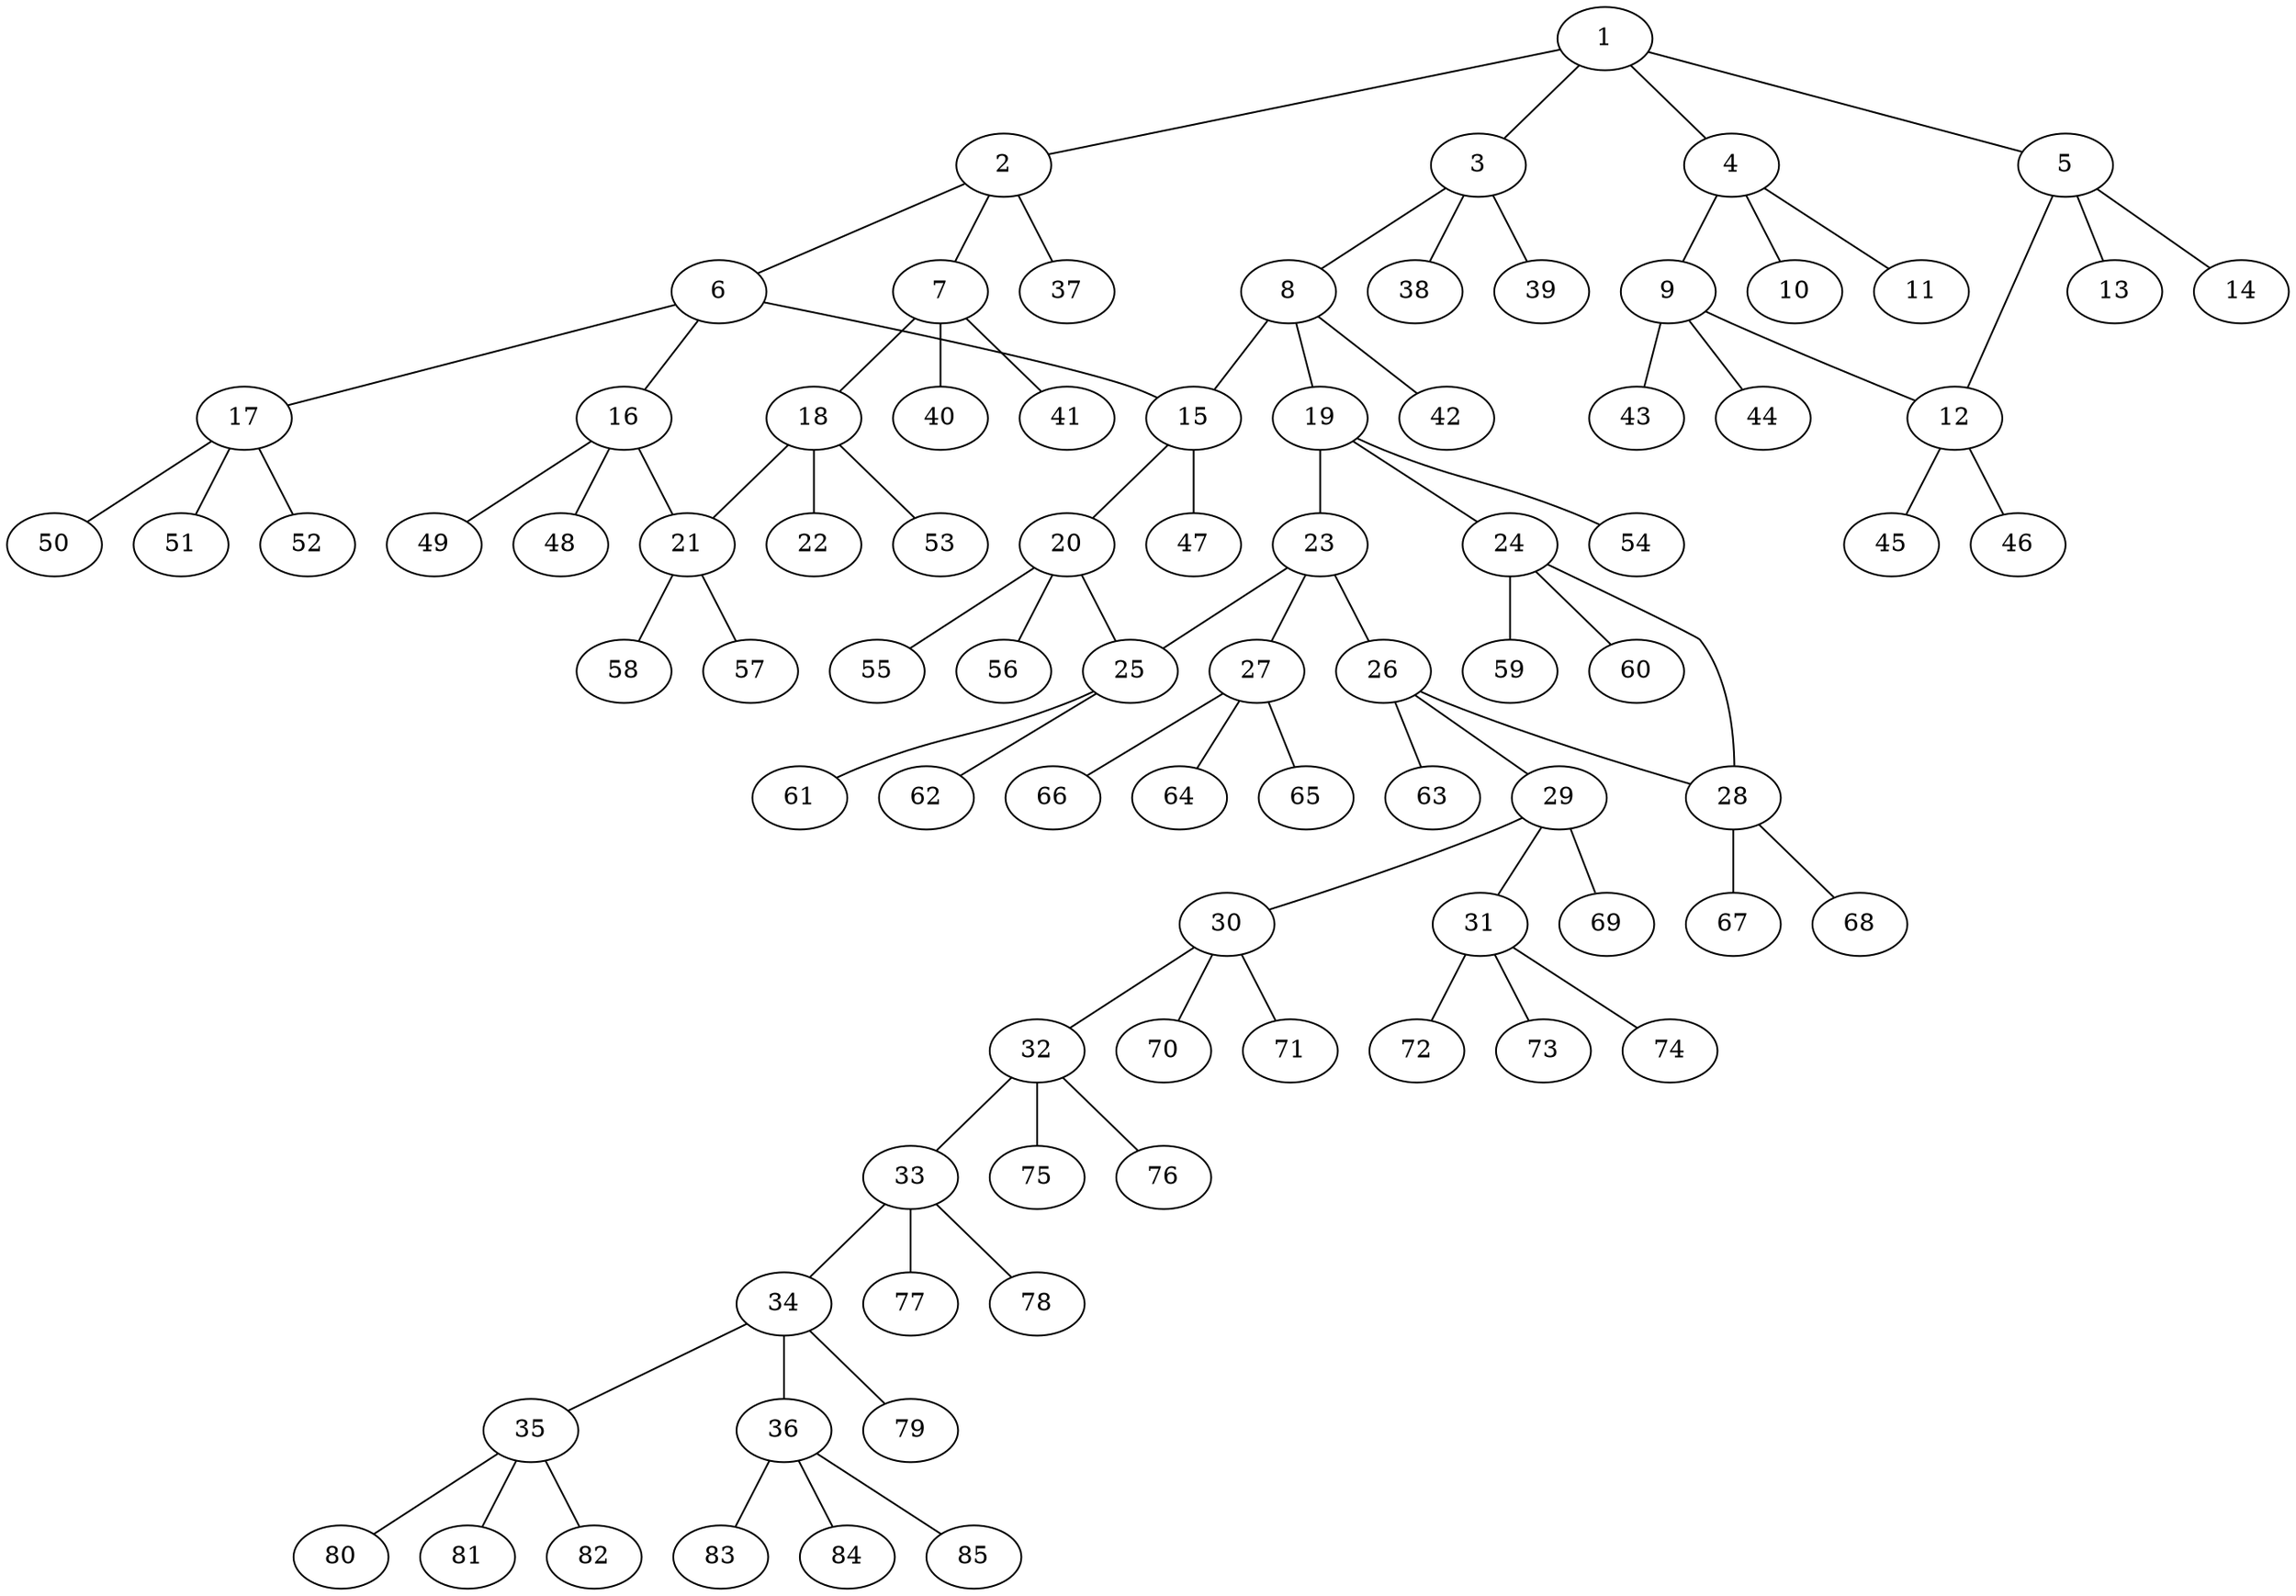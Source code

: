 graph molecule_2820 {
	1	 [chem=C];
	2	 [chem=C];
	1 -- 2	 [valence=1];
	3	 [chem=C];
	1 -- 3	 [valence=1];
	4	 [chem=S];
	1 -- 4	 [valence=1];
	5	 [chem=S];
	1 -- 5	 [valence=1];
	6	 [chem=C];
	2 -- 6	 [valence=1];
	7	 [chem=C];
	2 -- 7	 [valence=1];
	37	 [chem=H];
	2 -- 37	 [valence=1];
	8	 [chem=C];
	3 -- 8	 [valence=1];
	38	 [chem=H];
	3 -- 38	 [valence=1];
	39	 [chem=H];
	3 -- 39	 [valence=1];
	9	 [chem=C];
	4 -- 9	 [valence=1];
	10	 [chem=O];
	4 -- 10	 [valence=2];
	11	 [chem=O];
	4 -- 11	 [valence=2];
	12	 [chem=C];
	5 -- 12	 [valence=1];
	13	 [chem=O];
	5 -- 13	 [valence=2];
	14	 [chem=O];
	5 -- 14	 [valence=2];
	15	 [chem=C];
	6 -- 15	 [valence=1];
	16	 [chem=C];
	6 -- 16	 [valence=1];
	17	 [chem=C];
	6 -- 17	 [valence=1];
	18	 [chem=C];
	7 -- 18	 [valence=1];
	40	 [chem=H];
	7 -- 40	 [valence=1];
	41	 [chem=H];
	7 -- 41	 [valence=1];
	8 -- 15	 [valence=1];
	19	 [chem=C];
	8 -- 19	 [valence=1];
	42	 [chem=H];
	8 -- 42	 [valence=1];
	9 -- 12	 [valence=1];
	43	 [chem=H];
	9 -- 43	 [valence=1];
	44	 [chem=H];
	9 -- 44	 [valence=1];
	45	 [chem=H];
	12 -- 45	 [valence=1];
	46	 [chem=H];
	12 -- 46	 [valence=1];
	20	 [chem=C];
	15 -- 20	 [valence=1];
	47	 [chem=H];
	15 -- 47	 [valence=1];
	21	 [chem=C];
	16 -- 21	 [valence=1];
	48	 [chem=H];
	16 -- 48	 [valence=1];
	49	 [chem=H];
	16 -- 49	 [valence=1];
	50	 [chem=H];
	17 -- 50	 [valence=1];
	51	 [chem=H];
	17 -- 51	 [valence=1];
	52	 [chem=H];
	17 -- 52	 [valence=1];
	18 -- 21	 [valence=1];
	22	 [chem=Br];
	18 -- 22	 [valence=1];
	53	 [chem=H];
	18 -- 53	 [valence=1];
	23	 [chem=C];
	19 -- 23	 [valence=1];
	24	 [chem=C];
	19 -- 24	 [valence=1];
	54	 [chem=H];
	19 -- 54	 [valence=1];
	25	 [chem=C];
	20 -- 25	 [valence=1];
	55	 [chem=H];
	20 -- 55	 [valence=1];
	56	 [chem=H];
	20 -- 56	 [valence=1];
	57	 [chem=H];
	21 -- 57	 [valence=1];
	58	 [chem=H];
	21 -- 58	 [valence=1];
	23 -- 25	 [valence=1];
	26	 [chem=C];
	23 -- 26	 [valence=1];
	27	 [chem=C];
	23 -- 27	 [valence=1];
	28	 [chem=C];
	24 -- 28	 [valence=1];
	59	 [chem=H];
	24 -- 59	 [valence=1];
	60	 [chem=H];
	24 -- 60	 [valence=1];
	61	 [chem=H];
	25 -- 61	 [valence=1];
	62	 [chem=H];
	25 -- 62	 [valence=1];
	26 -- 28	 [valence=1];
	29	 [chem=C];
	26 -- 29	 [valence=1];
	63	 [chem=H];
	26 -- 63	 [valence=1];
	64	 [chem=H];
	27 -- 64	 [valence=1];
	65	 [chem=H];
	27 -- 65	 [valence=1];
	66	 [chem=H];
	27 -- 66	 [valence=1];
	67	 [chem=H];
	28 -- 67	 [valence=1];
	68	 [chem=H];
	28 -- 68	 [valence=1];
	30	 [chem=C];
	29 -- 30	 [valence=1];
	31	 [chem=C];
	29 -- 31	 [valence=1];
	69	 [chem=H];
	29 -- 69	 [valence=1];
	32	 [chem=C];
	30 -- 32	 [valence=1];
	70	 [chem=H];
	30 -- 70	 [valence=1];
	71	 [chem=H];
	30 -- 71	 [valence=1];
	72	 [chem=H];
	31 -- 72	 [valence=1];
	73	 [chem=H];
	31 -- 73	 [valence=1];
	74	 [chem=H];
	31 -- 74	 [valence=1];
	33	 [chem=C];
	32 -- 33	 [valence=1];
	75	 [chem=H];
	32 -- 75	 [valence=1];
	76	 [chem=H];
	32 -- 76	 [valence=1];
	34	 [chem=C];
	33 -- 34	 [valence=1];
	77	 [chem=H];
	33 -- 77	 [valence=1];
	78	 [chem=H];
	33 -- 78	 [valence=1];
	35	 [chem=C];
	34 -- 35	 [valence=1];
	36	 [chem=C];
	34 -- 36	 [valence=1];
	79	 [chem=H];
	34 -- 79	 [valence=1];
	80	 [chem=H];
	35 -- 80	 [valence=1];
	81	 [chem=H];
	35 -- 81	 [valence=1];
	82	 [chem=H];
	35 -- 82	 [valence=1];
	83	 [chem=H];
	36 -- 83	 [valence=1];
	84	 [chem=H];
	36 -- 84	 [valence=1];
	85	 [chem=H];
	36 -- 85	 [valence=1];
}

